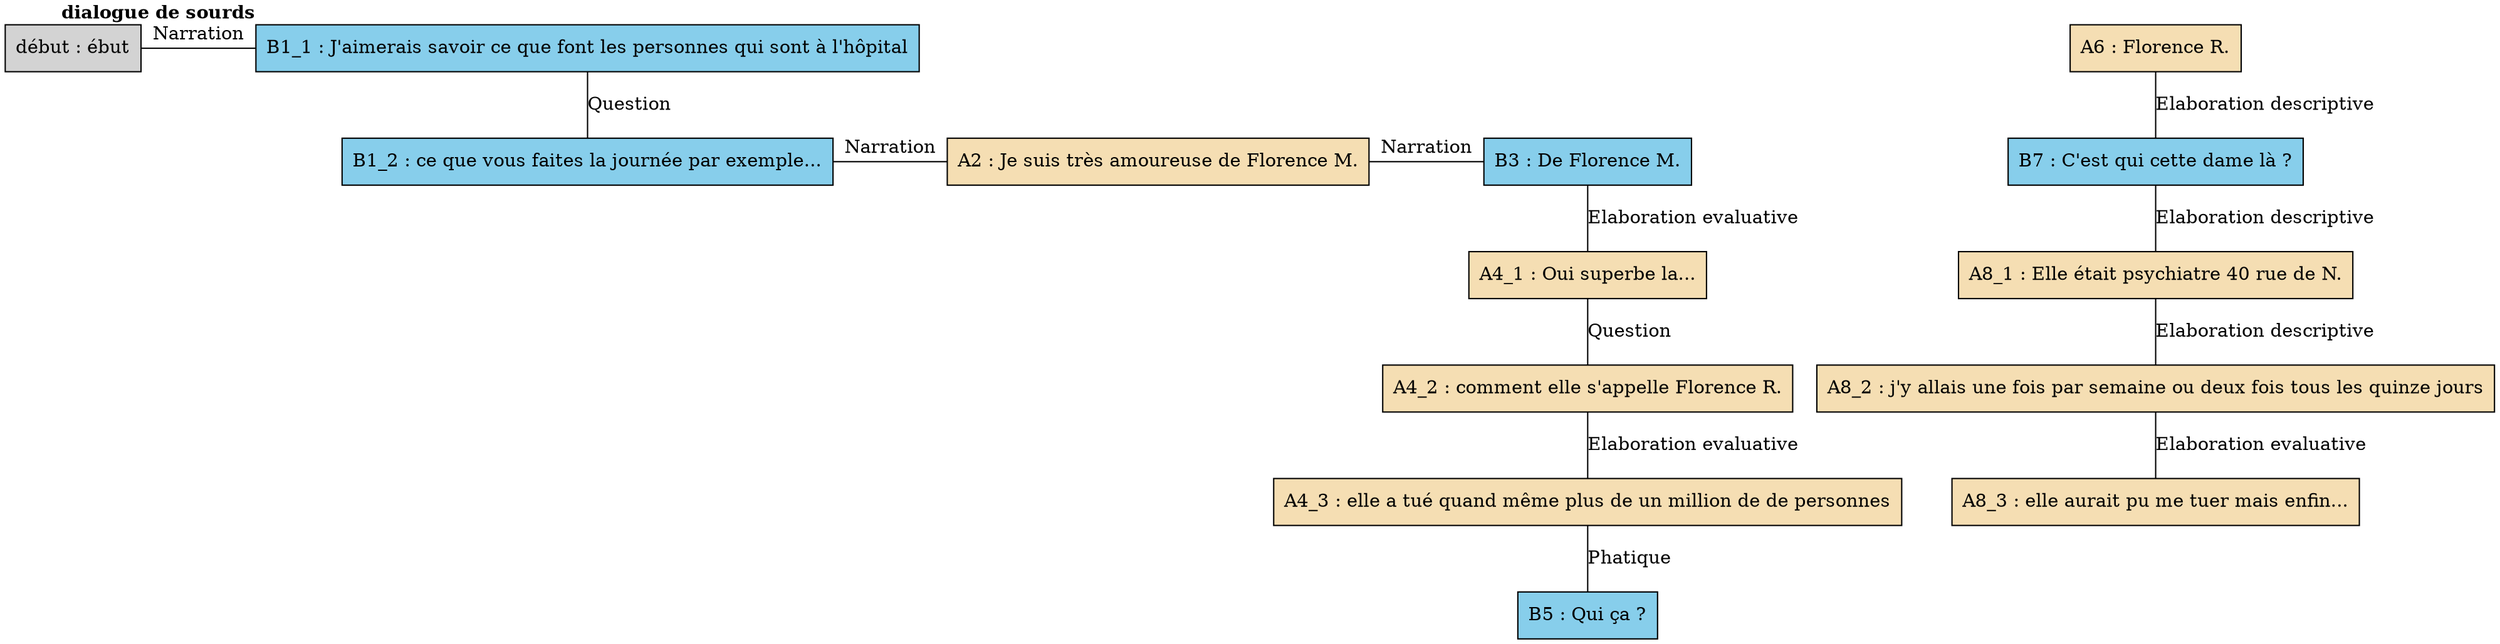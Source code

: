 digraph E06 {
	node [shape=box style=filled]
	"début" [label="début : ébut" xlabel=""]
	B1_1 [label="B1_1 : J'aimerais savoir ce que font les personnes qui sont à l'hôpital" fillcolor=skyblue xlabel=<<B>dialogue de sourds</B>>]
	B1_2 [label="B1_2 : ce que vous faites la journée par exemple..." fillcolor=skyblue xlabel=""]
	A2 [label="A2 : Je suis très amoureuse de Florence M." fillcolor=wheat xlabel=""]
	B3 [label="B3 : De Florence M." fillcolor=skyblue xlabel=""]
	A4_1 [label="A4_1 : Oui superbe la..." fillcolor=wheat xlabel=""]
	A4_2 [label="A4_2 : comment elle s'appelle Florence R." fillcolor=wheat xlabel=""]
	A4_3 [label="A4_3 : elle a tué quand même plus de un million de de personnes" fillcolor=wheat xlabel=""]
	B5 [label="B5 : Qui ça ?" fillcolor=skyblue xlabel=""]
	A6 [label="A6 : Florence R." fillcolor=wheat xlabel=""]
	B7 [label="B7 : C'est qui cette dame là ?" fillcolor=skyblue xlabel=""]
	A8_1 [label="A8_1 : Elle était psychiatre 40 rue de N." fillcolor=wheat xlabel=""]
	A8_2 [label="A8_2 : j'y allais une fois par semaine ou deux fois tous les quinze jours" fillcolor=wheat xlabel=""]
	A8_3 [label="A8_3 : elle aurait pu me tuer mais enfin..." fillcolor=wheat xlabel=""]
	{
		rank=same
		"début"
		B1_1
		"début" -> B1_1 [label=Narration dir=none]
	}
	B1_1 -> B1_2 [label=Question dir=none]
	{
		rank=same
		B1_2
		A2
		B1_2 -> A2 [label=Narration dir=none]
	}
	{
		rank=same
		A2
		B3
		A2 -> B3 [label=Narration dir=none]
	}
	B3 -> A4_1 [label="Elaboration evaluative" dir=none]
	A4_1 -> A4_2 [label=Question dir=none]
	A4_2 -> A4_3 [label="Elaboration evaluative" dir=none]
	A4_3 -> B5 [label=Phatique dir=none]
	A6 -> B7 [label="Elaboration descriptive" dir=none]
	B7 -> A8_1 [label="Elaboration descriptive" dir=none]
	A8_1 -> A8_2 [label="Elaboration descriptive" dir=none]
	A8_2 -> A8_3 [label="Elaboration evaluative" dir=none]
}
